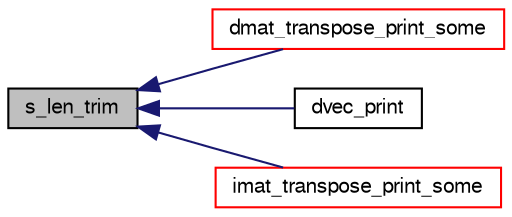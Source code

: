 digraph "s_len_trim"
{
  bgcolor="transparent";
  edge [fontname="FreeSans",fontsize="10",labelfontname="FreeSans",labelfontsize="10"];
  node [fontname="FreeSans",fontsize="10",shape=record];
  rankdir="LR";
  Node566 [label="s_len_trim",height=0.2,width=0.4,color="black", fillcolor="grey75", style="filled", fontcolor="black"];
  Node566 -> Node567 [dir="back",color="midnightblue",fontsize="10",style="solid",fontname="FreeSans"];
  Node567 [label="dmat_transpose_print_some",height=0.2,width=0.4,color="red",URL="$a08249.html#a8287e1ce47b22e5a7dc1e3d950ab6ce2"];
  Node566 -> Node570 [dir="back",color="midnightblue",fontsize="10",style="solid",fontname="FreeSans"];
  Node570 [label="dvec_print",height=0.2,width=0.4,color="black",URL="$a08249.html#a13c42c98b6109f9bbc304054151791f1"];
  Node566 -> Node571 [dir="back",color="midnightblue",fontsize="10",style="solid",fontname="FreeSans"];
  Node571 [label="imat_transpose_print_some",height=0.2,width=0.4,color="red",URL="$a08249.html#a63cb70ea9628453f6d4eda3c1bd6ff67"];
}
